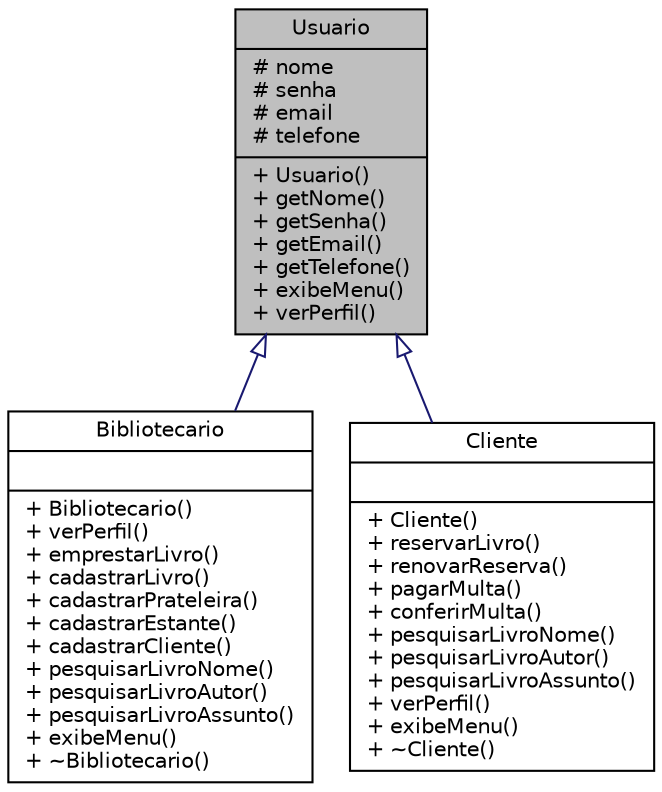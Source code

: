 digraph "Usuario"
{
 // LATEX_PDF_SIZE
  edge [fontname="Helvetica",fontsize="10",labelfontname="Helvetica",labelfontsize="10"];
  node [fontname="Helvetica",fontsize="10",shape=record];
  Node1 [label="{Usuario\n|# nome\l# senha\l# email\l# telefone\l|+ Usuario()\l+ getNome()\l+ getSenha()\l+ getEmail()\l+ getTelefone()\l+ exibeMenu()\l+ verPerfil()\l}",height=0.2,width=0.4,color="black", fillcolor="grey75", style="filled", fontcolor="black",tooltip="Classe usuario,."];
  Node1 -> Node2 [dir="back",color="midnightblue",fontsize="10",style="solid",arrowtail="onormal",fontname="Helvetica"];
  Node2 [label="{Bibliotecario\n||+ Bibliotecario()\l+ verPerfil()\l+ emprestarLivro()\l+ cadastrarLivro()\l+ cadastrarPrateleira()\l+ cadastrarEstante()\l+ cadastrarCliente()\l+ pesquisarLivroNome()\l+ pesquisarLivroAutor()\l+ pesquisarLivroAssunto()\l+ exibeMenu()\l+ ~Bibliotecario()\l}",height=0.2,width=0.4,color="black", fillcolor="white", style="filled",URL="$classBibliotecario.html",tooltip="Classe Bibliotecario,."];
  Node1 -> Node3 [dir="back",color="midnightblue",fontsize="10",style="solid",arrowtail="onormal",fontname="Helvetica"];
  Node3 [label="{Cliente\n||+ Cliente()\l+ reservarLivro()\l+ renovarReserva()\l+ pagarMulta()\l+ conferirMulta()\l+ pesquisarLivroNome()\l+ pesquisarLivroAutor()\l+ pesquisarLivroAssunto()\l+ verPerfil()\l+ exibeMenu()\l+ ~Cliente()\l}",height=0.2,width=0.4,color="black", fillcolor="white", style="filled",URL="$classCliente.html",tooltip="Classe Cliente,."];
}

